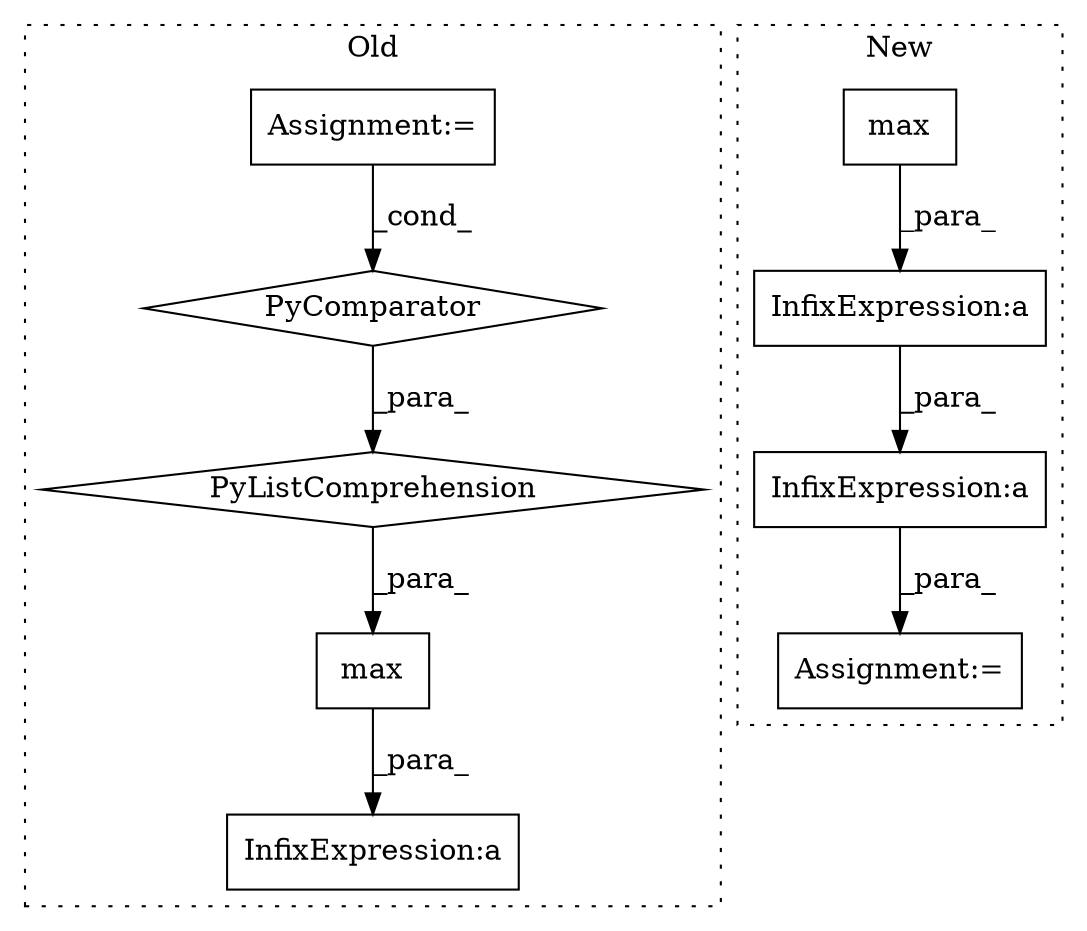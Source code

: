 digraph G {
subgraph cluster0 {
1 [label="PyListComprehension" a="109" s="4983" l="114" shape="diamond"];
3 [label="Assignment:=" a="7" s="4846" l="12" shape="box"];
4 [label="max" a="32" s="5118,5127" l="4,1" shape="box"];
5 [label="PyComparator" a="113" s="5063" l="26" shape="diamond"];
7 [label="InfixExpression:a" a="27" s="5274" l="4" shape="box"];
label = "Old";
style="dotted";
}
subgraph cluster1 {
2 [label="max" a="32" s="4731,4838" l="13,-3" shape="box"];
6 [label="Assignment:=" a="7" s="4847" l="1" shape="box"];
8 [label="InfixExpression:a" a="27" s="4887" l="3" shape="box"];
9 [label="InfixExpression:a" a="27" s="4875" l="3" shape="box"];
label = "New";
style="dotted";
}
1 -> 4 [label="_para_"];
2 -> 9 [label="_para_"];
3 -> 5 [label="_cond_"];
4 -> 7 [label="_para_"];
5 -> 1 [label="_para_"];
8 -> 6 [label="_para_"];
9 -> 8 [label="_para_"];
}